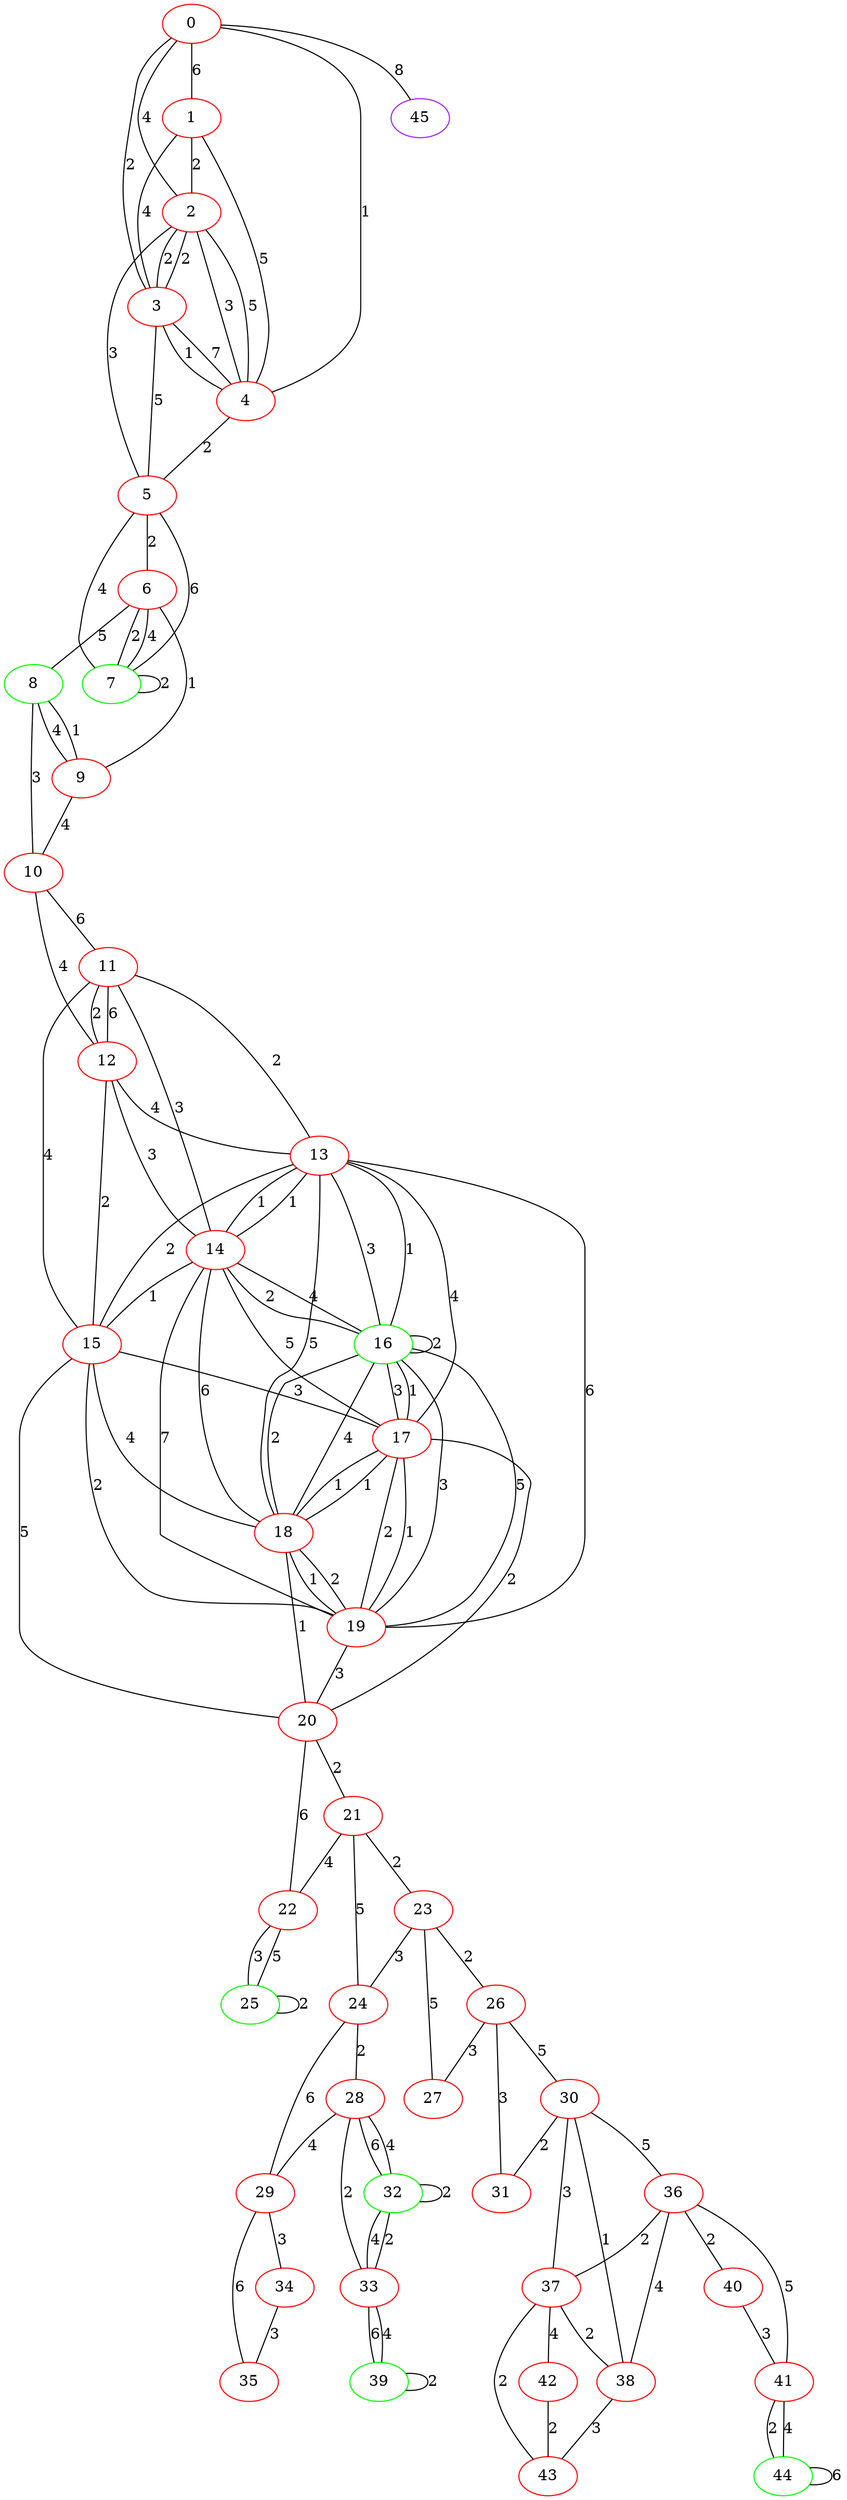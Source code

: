 graph "" {
0 [color=red, weight=1];
1 [color=red, weight=1];
2 [color=red, weight=1];
3 [color=red, weight=1];
4 [color=red, weight=1];
5 [color=red, weight=1];
6 [color=red, weight=1];
7 [color=green, weight=2];
8 [color=green, weight=2];
9 [color=red, weight=1];
10 [color=red, weight=1];
11 [color=red, weight=1];
12 [color=red, weight=1];
13 [color=red, weight=1];
14 [color=red, weight=1];
15 [color=red, weight=1];
16 [color=green, weight=2];
17 [color=red, weight=1];
18 [color=red, weight=1];
19 [color=red, weight=1];
20 [color=red, weight=1];
21 [color=red, weight=1];
22 [color=red, weight=1];
23 [color=red, weight=1];
24 [color=red, weight=1];
25 [color=green, weight=2];
26 [color=red, weight=1];
27 [color=red, weight=1];
28 [color=red, weight=1];
29 [color=red, weight=1];
30 [color=red, weight=1];
31 [color=red, weight=1];
32 [color=green, weight=2];
33 [color=red, weight=1];
34 [color=red, weight=1];
35 [color=red, weight=1];
36 [color=red, weight=1];
37 [color=red, weight=1];
38 [color=red, weight=1];
39 [color=green, weight=2];
40 [color=red, weight=1];
41 [color=red, weight=1];
42 [color=red, weight=1];
43 [color=red, weight=1];
44 [color=green, weight=2];
45 [color=purple, weight=4];
0 -- 1  [key=0, label=6];
0 -- 2  [key=0, label=4];
0 -- 3  [key=0, label=2];
0 -- 4  [key=0, label=1];
0 -- 45  [key=0, label=8];
1 -- 2  [key=0, label=2];
1 -- 3  [key=0, label=4];
1 -- 4  [key=0, label=5];
2 -- 3  [key=0, label=2];
2 -- 3  [key=1, label=2];
2 -- 4  [key=0, label=3];
2 -- 4  [key=1, label=5];
2 -- 5  [key=0, label=3];
3 -- 4  [key=0, label=1];
3 -- 4  [key=1, label=7];
3 -- 5  [key=0, label=5];
4 -- 5  [key=0, label=2];
5 -- 6  [key=0, label=2];
5 -- 7  [key=0, label=4];
5 -- 7  [key=1, label=6];
6 -- 8  [key=0, label=5];
6 -- 9  [key=0, label=1];
6 -- 7  [key=0, label=2];
6 -- 7  [key=1, label=4];
7 -- 7  [key=0, label=2];
8 -- 9  [key=0, label=1];
8 -- 9  [key=1, label=4];
8 -- 10  [key=0, label=3];
9 -- 10  [key=0, label=4];
10 -- 11  [key=0, label=6];
10 -- 12  [key=0, label=4];
11 -- 12  [key=0, label=2];
11 -- 12  [key=1, label=6];
11 -- 13  [key=0, label=2];
11 -- 14  [key=0, label=3];
11 -- 15  [key=0, label=4];
12 -- 13  [key=0, label=4];
12 -- 14  [key=0, label=3];
12 -- 15  [key=0, label=2];
13 -- 14  [key=0, label=1];
13 -- 14  [key=1, label=1];
13 -- 15  [key=0, label=2];
13 -- 16  [key=0, label=1];
13 -- 16  [key=1, label=3];
13 -- 17  [key=0, label=4];
13 -- 18  [key=0, label=5];
13 -- 19  [key=0, label=6];
14 -- 15  [key=0, label=1];
14 -- 16  [key=0, label=2];
14 -- 16  [key=1, label=4];
14 -- 17  [key=0, label=5];
14 -- 18  [key=0, label=6];
14 -- 19  [key=0, label=7];
15 -- 17  [key=0, label=3];
15 -- 18  [key=0, label=4];
15 -- 19  [key=0, label=2];
15 -- 20  [key=0, label=5];
16 -- 16  [key=0, label=2];
16 -- 17  [key=0, label=3];
16 -- 17  [key=1, label=1];
16 -- 18  [key=0, label=4];
16 -- 18  [key=1, label=2];
16 -- 19  [key=0, label=5];
16 -- 19  [key=1, label=3];
17 -- 18  [key=0, label=1];
17 -- 18  [key=1, label=1];
17 -- 19  [key=0, label=2];
17 -- 19  [key=1, label=1];
17 -- 20  [key=0, label=2];
18 -- 19  [key=0, label=1];
18 -- 19  [key=1, label=2];
18 -- 20  [key=0, label=1];
19 -- 20  [key=0, label=3];
20 -- 21  [key=0, label=2];
20 -- 22  [key=0, label=6];
21 -- 24  [key=0, label=5];
21 -- 22  [key=0, label=4];
21 -- 23  [key=0, label=2];
22 -- 25  [key=0, label=3];
22 -- 25  [key=1, label=5];
23 -- 24  [key=0, label=3];
23 -- 26  [key=0, label=2];
23 -- 27  [key=0, label=5];
24 -- 28  [key=0, label=2];
24 -- 29  [key=0, label=6];
25 -- 25  [key=0, label=2];
26 -- 27  [key=0, label=3];
26 -- 30  [key=0, label=5];
26 -- 31  [key=0, label=3];
28 -- 32  [key=0, label=6];
28 -- 32  [key=1, label=4];
28 -- 29  [key=0, label=4];
28 -- 33  [key=0, label=2];
29 -- 34  [key=0, label=3];
29 -- 35  [key=0, label=6];
30 -- 36  [key=0, label=5];
30 -- 37  [key=0, label=3];
30 -- 38  [key=0, label=1];
30 -- 31  [key=0, label=2];
32 -- 32  [key=0, label=2];
32 -- 33  [key=0, label=4];
32 -- 33  [key=1, label=2];
33 -- 39  [key=0, label=6];
33 -- 39  [key=1, label=4];
34 -- 35  [key=0, label=3];
36 -- 40  [key=0, label=2];
36 -- 41  [key=0, label=5];
36 -- 38  [key=0, label=4];
36 -- 37  [key=0, label=2];
37 -- 42  [key=0, label=4];
37 -- 43  [key=0, label=2];
37 -- 38  [key=0, label=2];
38 -- 43  [key=0, label=3];
39 -- 39  [key=0, label=2];
40 -- 41  [key=0, label=3];
41 -- 44  [key=0, label=4];
41 -- 44  [key=1, label=2];
42 -- 43  [key=0, label=2];
44 -- 44  [key=0, label=6];
}
